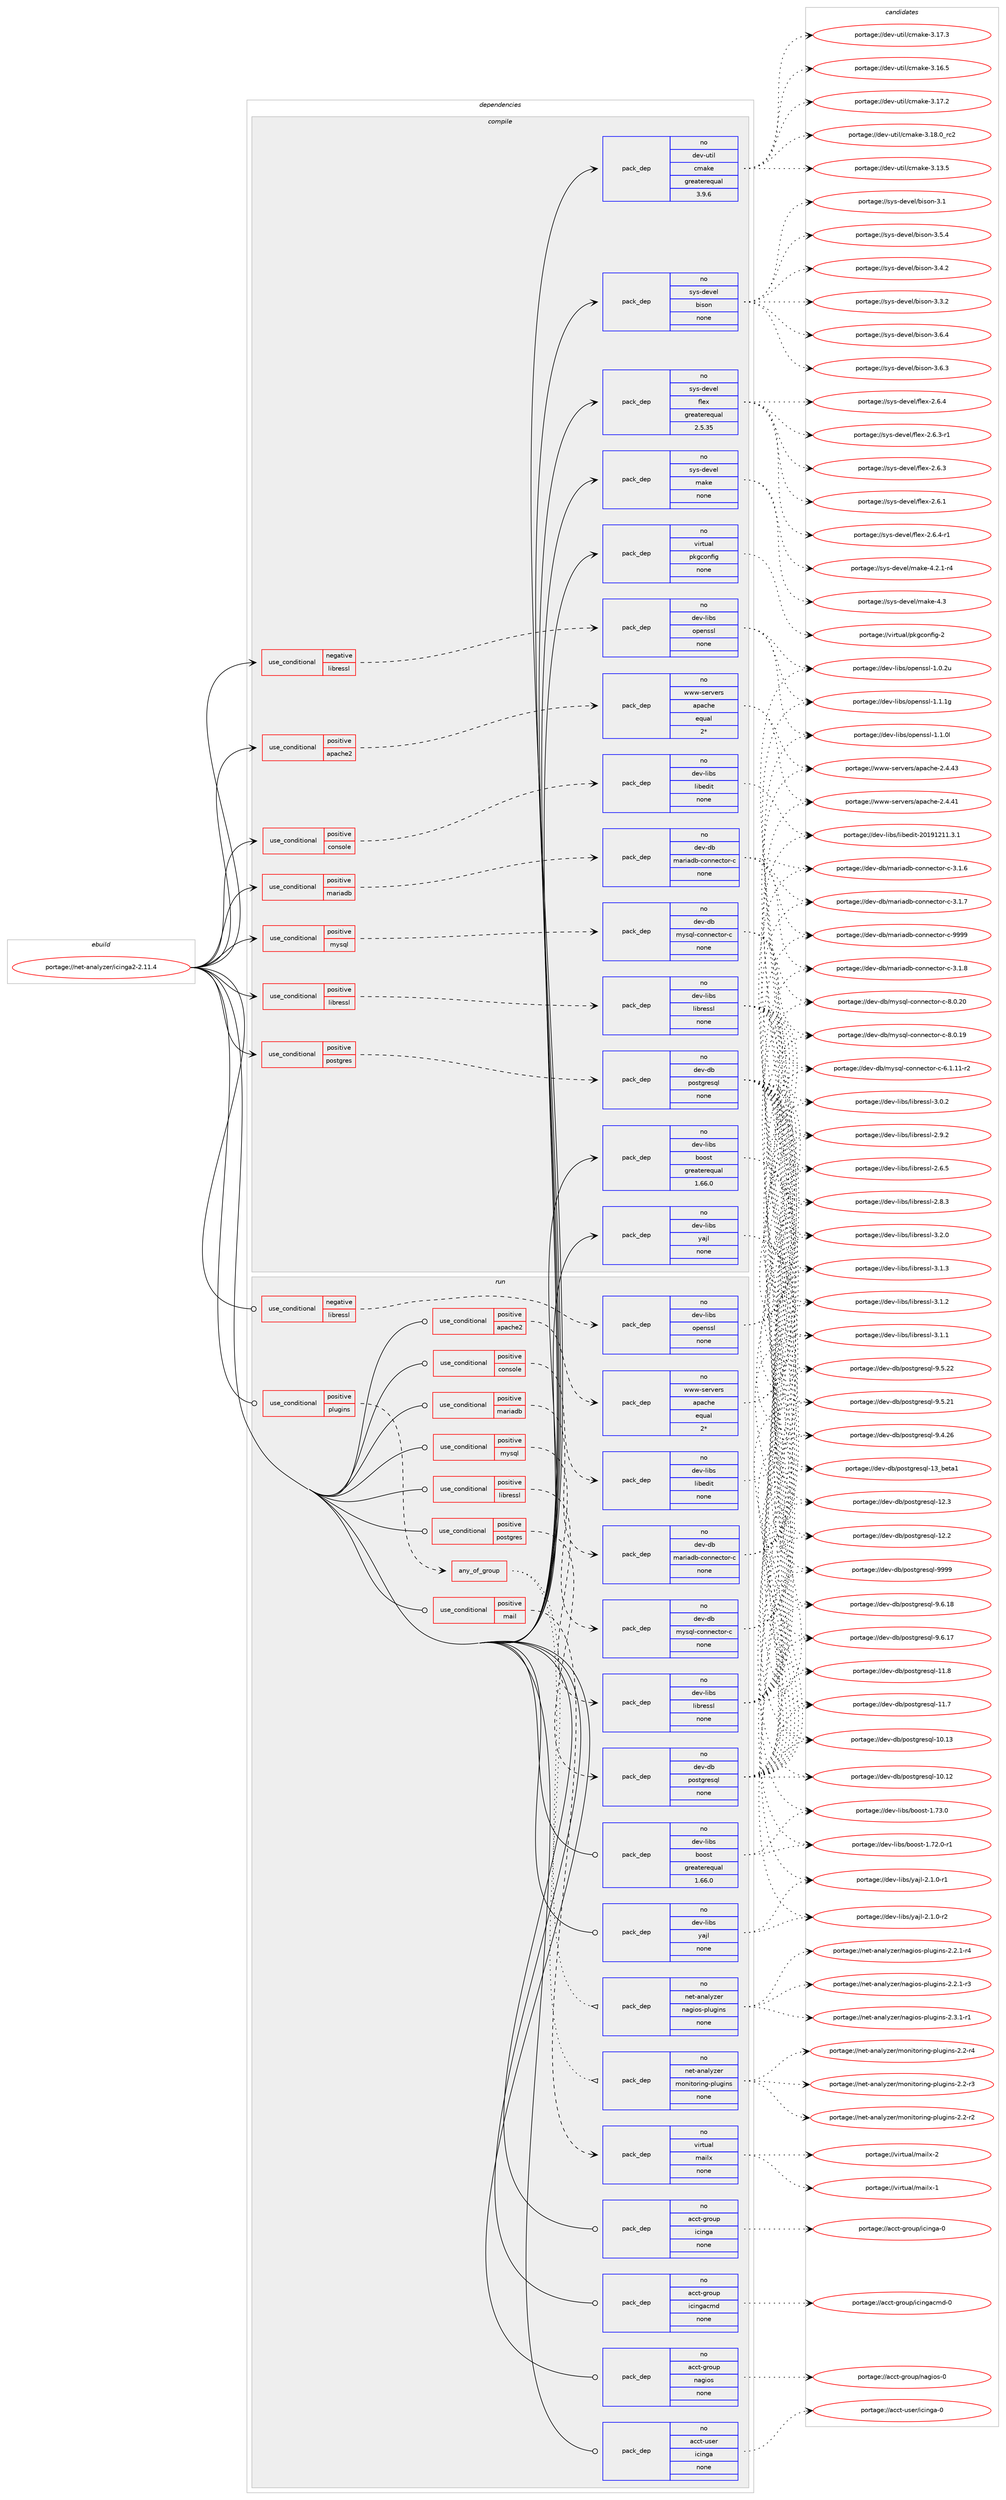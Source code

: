 digraph prolog {

# *************
# Graph options
# *************

newrank=true;
concentrate=true;
compound=true;
graph [rankdir=LR,fontname=Helvetica,fontsize=10,ranksep=1.5];#, ranksep=2.5, nodesep=0.2];
edge  [arrowhead=vee];
node  [fontname=Helvetica,fontsize=10];

# **********
# The ebuild
# **********

subgraph cluster_leftcol {
color=gray;
rank=same;
label=<<i>ebuild</i>>;
id [label="portage://net-analyzer/icinga2-2.11.4", color=red, width=4, href="../net-analyzer/icinga2-2.11.4.svg"];
}

# ****************
# The dependencies
# ****************

subgraph cluster_midcol {
color=gray;
label=<<i>dependencies</i>>;
subgraph cluster_compile {
fillcolor="#eeeeee";
style=filled;
label=<<i>compile</i>>;
subgraph cond936 {
dependency7489 [label=<<TABLE BORDER="0" CELLBORDER="1" CELLSPACING="0" CELLPADDING="4"><TR><TD ROWSPAN="3" CELLPADDING="10">use_conditional</TD></TR><TR><TD>negative</TD></TR><TR><TD>libressl</TD></TR></TABLE>>, shape=none, color=red];
subgraph pack6473 {
dependency7490 [label=<<TABLE BORDER="0" CELLBORDER="1" CELLSPACING="0" CELLPADDING="4" WIDTH="220"><TR><TD ROWSPAN="6" CELLPADDING="30">pack_dep</TD></TR><TR><TD WIDTH="110">no</TD></TR><TR><TD>dev-libs</TD></TR><TR><TD>openssl</TD></TR><TR><TD>none</TD></TR><TR><TD></TD></TR></TABLE>>, shape=none, color=blue];
}
dependency7489:e -> dependency7490:w [weight=20,style="dashed",arrowhead="vee"];
}
id:e -> dependency7489:w [weight=20,style="solid",arrowhead="vee"];
subgraph cond937 {
dependency7491 [label=<<TABLE BORDER="0" CELLBORDER="1" CELLSPACING="0" CELLPADDING="4"><TR><TD ROWSPAN="3" CELLPADDING="10">use_conditional</TD></TR><TR><TD>positive</TD></TR><TR><TD>apache2</TD></TR></TABLE>>, shape=none, color=red];
subgraph pack6474 {
dependency7492 [label=<<TABLE BORDER="0" CELLBORDER="1" CELLSPACING="0" CELLPADDING="4" WIDTH="220"><TR><TD ROWSPAN="6" CELLPADDING="30">pack_dep</TD></TR><TR><TD WIDTH="110">no</TD></TR><TR><TD>www-servers</TD></TR><TR><TD>apache</TD></TR><TR><TD>equal</TD></TR><TR><TD>2*</TD></TR></TABLE>>, shape=none, color=blue];
}
dependency7491:e -> dependency7492:w [weight=20,style="dashed",arrowhead="vee"];
}
id:e -> dependency7491:w [weight=20,style="solid",arrowhead="vee"];
subgraph cond938 {
dependency7493 [label=<<TABLE BORDER="0" CELLBORDER="1" CELLSPACING="0" CELLPADDING="4"><TR><TD ROWSPAN="3" CELLPADDING="10">use_conditional</TD></TR><TR><TD>positive</TD></TR><TR><TD>console</TD></TR></TABLE>>, shape=none, color=red];
subgraph pack6475 {
dependency7494 [label=<<TABLE BORDER="0" CELLBORDER="1" CELLSPACING="0" CELLPADDING="4" WIDTH="220"><TR><TD ROWSPAN="6" CELLPADDING="30">pack_dep</TD></TR><TR><TD WIDTH="110">no</TD></TR><TR><TD>dev-libs</TD></TR><TR><TD>libedit</TD></TR><TR><TD>none</TD></TR><TR><TD></TD></TR></TABLE>>, shape=none, color=blue];
}
dependency7493:e -> dependency7494:w [weight=20,style="dashed",arrowhead="vee"];
}
id:e -> dependency7493:w [weight=20,style="solid",arrowhead="vee"];
subgraph cond939 {
dependency7495 [label=<<TABLE BORDER="0" CELLBORDER="1" CELLSPACING="0" CELLPADDING="4"><TR><TD ROWSPAN="3" CELLPADDING="10">use_conditional</TD></TR><TR><TD>positive</TD></TR><TR><TD>libressl</TD></TR></TABLE>>, shape=none, color=red];
subgraph pack6476 {
dependency7496 [label=<<TABLE BORDER="0" CELLBORDER="1" CELLSPACING="0" CELLPADDING="4" WIDTH="220"><TR><TD ROWSPAN="6" CELLPADDING="30">pack_dep</TD></TR><TR><TD WIDTH="110">no</TD></TR><TR><TD>dev-libs</TD></TR><TR><TD>libressl</TD></TR><TR><TD>none</TD></TR><TR><TD></TD></TR></TABLE>>, shape=none, color=blue];
}
dependency7495:e -> dependency7496:w [weight=20,style="dashed",arrowhead="vee"];
}
id:e -> dependency7495:w [weight=20,style="solid",arrowhead="vee"];
subgraph cond940 {
dependency7497 [label=<<TABLE BORDER="0" CELLBORDER="1" CELLSPACING="0" CELLPADDING="4"><TR><TD ROWSPAN="3" CELLPADDING="10">use_conditional</TD></TR><TR><TD>positive</TD></TR><TR><TD>mariadb</TD></TR></TABLE>>, shape=none, color=red];
subgraph pack6477 {
dependency7498 [label=<<TABLE BORDER="0" CELLBORDER="1" CELLSPACING="0" CELLPADDING="4" WIDTH="220"><TR><TD ROWSPAN="6" CELLPADDING="30">pack_dep</TD></TR><TR><TD WIDTH="110">no</TD></TR><TR><TD>dev-db</TD></TR><TR><TD>mariadb-connector-c</TD></TR><TR><TD>none</TD></TR><TR><TD></TD></TR></TABLE>>, shape=none, color=blue];
}
dependency7497:e -> dependency7498:w [weight=20,style="dashed",arrowhead="vee"];
}
id:e -> dependency7497:w [weight=20,style="solid",arrowhead="vee"];
subgraph cond941 {
dependency7499 [label=<<TABLE BORDER="0" CELLBORDER="1" CELLSPACING="0" CELLPADDING="4"><TR><TD ROWSPAN="3" CELLPADDING="10">use_conditional</TD></TR><TR><TD>positive</TD></TR><TR><TD>mysql</TD></TR></TABLE>>, shape=none, color=red];
subgraph pack6478 {
dependency7500 [label=<<TABLE BORDER="0" CELLBORDER="1" CELLSPACING="0" CELLPADDING="4" WIDTH="220"><TR><TD ROWSPAN="6" CELLPADDING="30">pack_dep</TD></TR><TR><TD WIDTH="110">no</TD></TR><TR><TD>dev-db</TD></TR><TR><TD>mysql-connector-c</TD></TR><TR><TD>none</TD></TR><TR><TD></TD></TR></TABLE>>, shape=none, color=blue];
}
dependency7499:e -> dependency7500:w [weight=20,style="dashed",arrowhead="vee"];
}
id:e -> dependency7499:w [weight=20,style="solid",arrowhead="vee"];
subgraph cond942 {
dependency7501 [label=<<TABLE BORDER="0" CELLBORDER="1" CELLSPACING="0" CELLPADDING="4"><TR><TD ROWSPAN="3" CELLPADDING="10">use_conditional</TD></TR><TR><TD>positive</TD></TR><TR><TD>postgres</TD></TR></TABLE>>, shape=none, color=red];
subgraph pack6479 {
dependency7502 [label=<<TABLE BORDER="0" CELLBORDER="1" CELLSPACING="0" CELLPADDING="4" WIDTH="220"><TR><TD ROWSPAN="6" CELLPADDING="30">pack_dep</TD></TR><TR><TD WIDTH="110">no</TD></TR><TR><TD>dev-db</TD></TR><TR><TD>postgresql</TD></TR><TR><TD>none</TD></TR><TR><TD></TD></TR></TABLE>>, shape=none, color=blue];
}
dependency7501:e -> dependency7502:w [weight=20,style="dashed",arrowhead="vee"];
}
id:e -> dependency7501:w [weight=20,style="solid",arrowhead="vee"];
subgraph pack6480 {
dependency7503 [label=<<TABLE BORDER="0" CELLBORDER="1" CELLSPACING="0" CELLPADDING="4" WIDTH="220"><TR><TD ROWSPAN="6" CELLPADDING="30">pack_dep</TD></TR><TR><TD WIDTH="110">no</TD></TR><TR><TD>dev-libs</TD></TR><TR><TD>boost</TD></TR><TR><TD>greaterequal</TD></TR><TR><TD>1.66.0</TD></TR></TABLE>>, shape=none, color=blue];
}
id:e -> dependency7503:w [weight=20,style="solid",arrowhead="vee"];
subgraph pack6481 {
dependency7504 [label=<<TABLE BORDER="0" CELLBORDER="1" CELLSPACING="0" CELLPADDING="4" WIDTH="220"><TR><TD ROWSPAN="6" CELLPADDING="30">pack_dep</TD></TR><TR><TD WIDTH="110">no</TD></TR><TR><TD>dev-libs</TD></TR><TR><TD>yajl</TD></TR><TR><TD>none</TD></TR><TR><TD></TD></TR></TABLE>>, shape=none, color=blue];
}
id:e -> dependency7504:w [weight=20,style="solid",arrowhead="vee"];
subgraph pack6482 {
dependency7505 [label=<<TABLE BORDER="0" CELLBORDER="1" CELLSPACING="0" CELLPADDING="4" WIDTH="220"><TR><TD ROWSPAN="6" CELLPADDING="30">pack_dep</TD></TR><TR><TD WIDTH="110">no</TD></TR><TR><TD>dev-util</TD></TR><TR><TD>cmake</TD></TR><TR><TD>greaterequal</TD></TR><TR><TD>3.9.6</TD></TR></TABLE>>, shape=none, color=blue];
}
id:e -> dependency7505:w [weight=20,style="solid",arrowhead="vee"];
subgraph pack6483 {
dependency7506 [label=<<TABLE BORDER="0" CELLBORDER="1" CELLSPACING="0" CELLPADDING="4" WIDTH="220"><TR><TD ROWSPAN="6" CELLPADDING="30">pack_dep</TD></TR><TR><TD WIDTH="110">no</TD></TR><TR><TD>sys-devel</TD></TR><TR><TD>bison</TD></TR><TR><TD>none</TD></TR><TR><TD></TD></TR></TABLE>>, shape=none, color=blue];
}
id:e -> dependency7506:w [weight=20,style="solid",arrowhead="vee"];
subgraph pack6484 {
dependency7507 [label=<<TABLE BORDER="0" CELLBORDER="1" CELLSPACING="0" CELLPADDING="4" WIDTH="220"><TR><TD ROWSPAN="6" CELLPADDING="30">pack_dep</TD></TR><TR><TD WIDTH="110">no</TD></TR><TR><TD>sys-devel</TD></TR><TR><TD>flex</TD></TR><TR><TD>greaterequal</TD></TR><TR><TD>2.5.35</TD></TR></TABLE>>, shape=none, color=blue];
}
id:e -> dependency7507:w [weight=20,style="solid",arrowhead="vee"];
subgraph pack6485 {
dependency7508 [label=<<TABLE BORDER="0" CELLBORDER="1" CELLSPACING="0" CELLPADDING="4" WIDTH="220"><TR><TD ROWSPAN="6" CELLPADDING="30">pack_dep</TD></TR><TR><TD WIDTH="110">no</TD></TR><TR><TD>sys-devel</TD></TR><TR><TD>make</TD></TR><TR><TD>none</TD></TR><TR><TD></TD></TR></TABLE>>, shape=none, color=blue];
}
id:e -> dependency7508:w [weight=20,style="solid",arrowhead="vee"];
subgraph pack6486 {
dependency7509 [label=<<TABLE BORDER="0" CELLBORDER="1" CELLSPACING="0" CELLPADDING="4" WIDTH="220"><TR><TD ROWSPAN="6" CELLPADDING="30">pack_dep</TD></TR><TR><TD WIDTH="110">no</TD></TR><TR><TD>virtual</TD></TR><TR><TD>pkgconfig</TD></TR><TR><TD>none</TD></TR><TR><TD></TD></TR></TABLE>>, shape=none, color=blue];
}
id:e -> dependency7509:w [weight=20,style="solid",arrowhead="vee"];
}
subgraph cluster_compileandrun {
fillcolor="#eeeeee";
style=filled;
label=<<i>compile and run</i>>;
}
subgraph cluster_run {
fillcolor="#eeeeee";
style=filled;
label=<<i>run</i>>;
subgraph cond943 {
dependency7510 [label=<<TABLE BORDER="0" CELLBORDER="1" CELLSPACING="0" CELLPADDING="4"><TR><TD ROWSPAN="3" CELLPADDING="10">use_conditional</TD></TR><TR><TD>negative</TD></TR><TR><TD>libressl</TD></TR></TABLE>>, shape=none, color=red];
subgraph pack6487 {
dependency7511 [label=<<TABLE BORDER="0" CELLBORDER="1" CELLSPACING="0" CELLPADDING="4" WIDTH="220"><TR><TD ROWSPAN="6" CELLPADDING="30">pack_dep</TD></TR><TR><TD WIDTH="110">no</TD></TR><TR><TD>dev-libs</TD></TR><TR><TD>openssl</TD></TR><TR><TD>none</TD></TR><TR><TD></TD></TR></TABLE>>, shape=none, color=blue];
}
dependency7510:e -> dependency7511:w [weight=20,style="dashed",arrowhead="vee"];
}
id:e -> dependency7510:w [weight=20,style="solid",arrowhead="odot"];
subgraph cond944 {
dependency7512 [label=<<TABLE BORDER="0" CELLBORDER="1" CELLSPACING="0" CELLPADDING="4"><TR><TD ROWSPAN="3" CELLPADDING="10">use_conditional</TD></TR><TR><TD>positive</TD></TR><TR><TD>apache2</TD></TR></TABLE>>, shape=none, color=red];
subgraph pack6488 {
dependency7513 [label=<<TABLE BORDER="0" CELLBORDER="1" CELLSPACING="0" CELLPADDING="4" WIDTH="220"><TR><TD ROWSPAN="6" CELLPADDING="30">pack_dep</TD></TR><TR><TD WIDTH="110">no</TD></TR><TR><TD>www-servers</TD></TR><TR><TD>apache</TD></TR><TR><TD>equal</TD></TR><TR><TD>2*</TD></TR></TABLE>>, shape=none, color=blue];
}
dependency7512:e -> dependency7513:w [weight=20,style="dashed",arrowhead="vee"];
}
id:e -> dependency7512:w [weight=20,style="solid",arrowhead="odot"];
subgraph cond945 {
dependency7514 [label=<<TABLE BORDER="0" CELLBORDER="1" CELLSPACING="0" CELLPADDING="4"><TR><TD ROWSPAN="3" CELLPADDING="10">use_conditional</TD></TR><TR><TD>positive</TD></TR><TR><TD>console</TD></TR></TABLE>>, shape=none, color=red];
subgraph pack6489 {
dependency7515 [label=<<TABLE BORDER="0" CELLBORDER="1" CELLSPACING="0" CELLPADDING="4" WIDTH="220"><TR><TD ROWSPAN="6" CELLPADDING="30">pack_dep</TD></TR><TR><TD WIDTH="110">no</TD></TR><TR><TD>dev-libs</TD></TR><TR><TD>libedit</TD></TR><TR><TD>none</TD></TR><TR><TD></TD></TR></TABLE>>, shape=none, color=blue];
}
dependency7514:e -> dependency7515:w [weight=20,style="dashed",arrowhead="vee"];
}
id:e -> dependency7514:w [weight=20,style="solid",arrowhead="odot"];
subgraph cond946 {
dependency7516 [label=<<TABLE BORDER="0" CELLBORDER="1" CELLSPACING="0" CELLPADDING="4"><TR><TD ROWSPAN="3" CELLPADDING="10">use_conditional</TD></TR><TR><TD>positive</TD></TR><TR><TD>libressl</TD></TR></TABLE>>, shape=none, color=red];
subgraph pack6490 {
dependency7517 [label=<<TABLE BORDER="0" CELLBORDER="1" CELLSPACING="0" CELLPADDING="4" WIDTH="220"><TR><TD ROWSPAN="6" CELLPADDING="30">pack_dep</TD></TR><TR><TD WIDTH="110">no</TD></TR><TR><TD>dev-libs</TD></TR><TR><TD>libressl</TD></TR><TR><TD>none</TD></TR><TR><TD></TD></TR></TABLE>>, shape=none, color=blue];
}
dependency7516:e -> dependency7517:w [weight=20,style="dashed",arrowhead="vee"];
}
id:e -> dependency7516:w [weight=20,style="solid",arrowhead="odot"];
subgraph cond947 {
dependency7518 [label=<<TABLE BORDER="0" CELLBORDER="1" CELLSPACING="0" CELLPADDING="4"><TR><TD ROWSPAN="3" CELLPADDING="10">use_conditional</TD></TR><TR><TD>positive</TD></TR><TR><TD>mail</TD></TR></TABLE>>, shape=none, color=red];
subgraph pack6491 {
dependency7519 [label=<<TABLE BORDER="0" CELLBORDER="1" CELLSPACING="0" CELLPADDING="4" WIDTH="220"><TR><TD ROWSPAN="6" CELLPADDING="30">pack_dep</TD></TR><TR><TD WIDTH="110">no</TD></TR><TR><TD>virtual</TD></TR><TR><TD>mailx</TD></TR><TR><TD>none</TD></TR><TR><TD></TD></TR></TABLE>>, shape=none, color=blue];
}
dependency7518:e -> dependency7519:w [weight=20,style="dashed",arrowhead="vee"];
}
id:e -> dependency7518:w [weight=20,style="solid",arrowhead="odot"];
subgraph cond948 {
dependency7520 [label=<<TABLE BORDER="0" CELLBORDER="1" CELLSPACING="0" CELLPADDING="4"><TR><TD ROWSPAN="3" CELLPADDING="10">use_conditional</TD></TR><TR><TD>positive</TD></TR><TR><TD>mariadb</TD></TR></TABLE>>, shape=none, color=red];
subgraph pack6492 {
dependency7521 [label=<<TABLE BORDER="0" CELLBORDER="1" CELLSPACING="0" CELLPADDING="4" WIDTH="220"><TR><TD ROWSPAN="6" CELLPADDING="30">pack_dep</TD></TR><TR><TD WIDTH="110">no</TD></TR><TR><TD>dev-db</TD></TR><TR><TD>mariadb-connector-c</TD></TR><TR><TD>none</TD></TR><TR><TD></TD></TR></TABLE>>, shape=none, color=blue];
}
dependency7520:e -> dependency7521:w [weight=20,style="dashed",arrowhead="vee"];
}
id:e -> dependency7520:w [weight=20,style="solid",arrowhead="odot"];
subgraph cond949 {
dependency7522 [label=<<TABLE BORDER="0" CELLBORDER="1" CELLSPACING="0" CELLPADDING="4"><TR><TD ROWSPAN="3" CELLPADDING="10">use_conditional</TD></TR><TR><TD>positive</TD></TR><TR><TD>mysql</TD></TR></TABLE>>, shape=none, color=red];
subgraph pack6493 {
dependency7523 [label=<<TABLE BORDER="0" CELLBORDER="1" CELLSPACING="0" CELLPADDING="4" WIDTH="220"><TR><TD ROWSPAN="6" CELLPADDING="30">pack_dep</TD></TR><TR><TD WIDTH="110">no</TD></TR><TR><TD>dev-db</TD></TR><TR><TD>mysql-connector-c</TD></TR><TR><TD>none</TD></TR><TR><TD></TD></TR></TABLE>>, shape=none, color=blue];
}
dependency7522:e -> dependency7523:w [weight=20,style="dashed",arrowhead="vee"];
}
id:e -> dependency7522:w [weight=20,style="solid",arrowhead="odot"];
subgraph cond950 {
dependency7524 [label=<<TABLE BORDER="0" CELLBORDER="1" CELLSPACING="0" CELLPADDING="4"><TR><TD ROWSPAN="3" CELLPADDING="10">use_conditional</TD></TR><TR><TD>positive</TD></TR><TR><TD>plugins</TD></TR></TABLE>>, shape=none, color=red];
subgraph any78 {
dependency7525 [label=<<TABLE BORDER="0" CELLBORDER="1" CELLSPACING="0" CELLPADDING="4"><TR><TD CELLPADDING="10">any_of_group</TD></TR></TABLE>>, shape=none, color=red];subgraph pack6494 {
dependency7526 [label=<<TABLE BORDER="0" CELLBORDER="1" CELLSPACING="0" CELLPADDING="4" WIDTH="220"><TR><TD ROWSPAN="6" CELLPADDING="30">pack_dep</TD></TR><TR><TD WIDTH="110">no</TD></TR><TR><TD>net-analyzer</TD></TR><TR><TD>monitoring-plugins</TD></TR><TR><TD>none</TD></TR><TR><TD></TD></TR></TABLE>>, shape=none, color=blue];
}
dependency7525:e -> dependency7526:w [weight=20,style="dotted",arrowhead="oinv"];
subgraph pack6495 {
dependency7527 [label=<<TABLE BORDER="0" CELLBORDER="1" CELLSPACING="0" CELLPADDING="4" WIDTH="220"><TR><TD ROWSPAN="6" CELLPADDING="30">pack_dep</TD></TR><TR><TD WIDTH="110">no</TD></TR><TR><TD>net-analyzer</TD></TR><TR><TD>nagios-plugins</TD></TR><TR><TD>none</TD></TR><TR><TD></TD></TR></TABLE>>, shape=none, color=blue];
}
dependency7525:e -> dependency7527:w [weight=20,style="dotted",arrowhead="oinv"];
}
dependency7524:e -> dependency7525:w [weight=20,style="dashed",arrowhead="vee"];
}
id:e -> dependency7524:w [weight=20,style="solid",arrowhead="odot"];
subgraph cond951 {
dependency7528 [label=<<TABLE BORDER="0" CELLBORDER="1" CELLSPACING="0" CELLPADDING="4"><TR><TD ROWSPAN="3" CELLPADDING="10">use_conditional</TD></TR><TR><TD>positive</TD></TR><TR><TD>postgres</TD></TR></TABLE>>, shape=none, color=red];
subgraph pack6496 {
dependency7529 [label=<<TABLE BORDER="0" CELLBORDER="1" CELLSPACING="0" CELLPADDING="4" WIDTH="220"><TR><TD ROWSPAN="6" CELLPADDING="30">pack_dep</TD></TR><TR><TD WIDTH="110">no</TD></TR><TR><TD>dev-db</TD></TR><TR><TD>postgresql</TD></TR><TR><TD>none</TD></TR><TR><TD></TD></TR></TABLE>>, shape=none, color=blue];
}
dependency7528:e -> dependency7529:w [weight=20,style="dashed",arrowhead="vee"];
}
id:e -> dependency7528:w [weight=20,style="solid",arrowhead="odot"];
subgraph pack6497 {
dependency7530 [label=<<TABLE BORDER="0" CELLBORDER="1" CELLSPACING="0" CELLPADDING="4" WIDTH="220"><TR><TD ROWSPAN="6" CELLPADDING="30">pack_dep</TD></TR><TR><TD WIDTH="110">no</TD></TR><TR><TD>acct-group</TD></TR><TR><TD>icinga</TD></TR><TR><TD>none</TD></TR><TR><TD></TD></TR></TABLE>>, shape=none, color=blue];
}
id:e -> dependency7530:w [weight=20,style="solid",arrowhead="odot"];
subgraph pack6498 {
dependency7531 [label=<<TABLE BORDER="0" CELLBORDER="1" CELLSPACING="0" CELLPADDING="4" WIDTH="220"><TR><TD ROWSPAN="6" CELLPADDING="30">pack_dep</TD></TR><TR><TD WIDTH="110">no</TD></TR><TR><TD>acct-group</TD></TR><TR><TD>icingacmd</TD></TR><TR><TD>none</TD></TR><TR><TD></TD></TR></TABLE>>, shape=none, color=blue];
}
id:e -> dependency7531:w [weight=20,style="solid",arrowhead="odot"];
subgraph pack6499 {
dependency7532 [label=<<TABLE BORDER="0" CELLBORDER="1" CELLSPACING="0" CELLPADDING="4" WIDTH="220"><TR><TD ROWSPAN="6" CELLPADDING="30">pack_dep</TD></TR><TR><TD WIDTH="110">no</TD></TR><TR><TD>acct-group</TD></TR><TR><TD>nagios</TD></TR><TR><TD>none</TD></TR><TR><TD></TD></TR></TABLE>>, shape=none, color=blue];
}
id:e -> dependency7532:w [weight=20,style="solid",arrowhead="odot"];
subgraph pack6500 {
dependency7533 [label=<<TABLE BORDER="0" CELLBORDER="1" CELLSPACING="0" CELLPADDING="4" WIDTH="220"><TR><TD ROWSPAN="6" CELLPADDING="30">pack_dep</TD></TR><TR><TD WIDTH="110">no</TD></TR><TR><TD>acct-user</TD></TR><TR><TD>icinga</TD></TR><TR><TD>none</TD></TR><TR><TD></TD></TR></TABLE>>, shape=none, color=blue];
}
id:e -> dependency7533:w [weight=20,style="solid",arrowhead="odot"];
subgraph pack6501 {
dependency7534 [label=<<TABLE BORDER="0" CELLBORDER="1" CELLSPACING="0" CELLPADDING="4" WIDTH="220"><TR><TD ROWSPAN="6" CELLPADDING="30">pack_dep</TD></TR><TR><TD WIDTH="110">no</TD></TR><TR><TD>dev-libs</TD></TR><TR><TD>boost</TD></TR><TR><TD>greaterequal</TD></TR><TR><TD>1.66.0</TD></TR></TABLE>>, shape=none, color=blue];
}
id:e -> dependency7534:w [weight=20,style="solid",arrowhead="odot"];
subgraph pack6502 {
dependency7535 [label=<<TABLE BORDER="0" CELLBORDER="1" CELLSPACING="0" CELLPADDING="4" WIDTH="220"><TR><TD ROWSPAN="6" CELLPADDING="30">pack_dep</TD></TR><TR><TD WIDTH="110">no</TD></TR><TR><TD>dev-libs</TD></TR><TR><TD>yajl</TD></TR><TR><TD>none</TD></TR><TR><TD></TD></TR></TABLE>>, shape=none, color=blue];
}
id:e -> dependency7535:w [weight=20,style="solid",arrowhead="odot"];
}
}

# **************
# The candidates
# **************

subgraph cluster_choices {
rank=same;
color=gray;
label=<<i>candidates</i>>;

subgraph choice6473 {
color=black;
nodesep=1;
choice100101118451081059811547111112101110115115108454946494649103 [label="portage://dev-libs/openssl-1.1.1g", color=red, width=4,href="../dev-libs/openssl-1.1.1g.svg"];
choice100101118451081059811547111112101110115115108454946494648108 [label="portage://dev-libs/openssl-1.1.0l", color=red, width=4,href="../dev-libs/openssl-1.1.0l.svg"];
choice100101118451081059811547111112101110115115108454946484650117 [label="portage://dev-libs/openssl-1.0.2u", color=red, width=4,href="../dev-libs/openssl-1.0.2u.svg"];
dependency7490:e -> choice100101118451081059811547111112101110115115108454946494649103:w [style=dotted,weight="100"];
dependency7490:e -> choice100101118451081059811547111112101110115115108454946494648108:w [style=dotted,weight="100"];
dependency7490:e -> choice100101118451081059811547111112101110115115108454946484650117:w [style=dotted,weight="100"];
}
subgraph choice6474 {
color=black;
nodesep=1;
choice119119119451151011141181011141154797112979910410145504652465251 [label="portage://www-servers/apache-2.4.43", color=red, width=4,href="../www-servers/apache-2.4.43.svg"];
choice119119119451151011141181011141154797112979910410145504652465249 [label="portage://www-servers/apache-2.4.41", color=red, width=4,href="../www-servers/apache-2.4.41.svg"];
dependency7492:e -> choice119119119451151011141181011141154797112979910410145504652465251:w [style=dotted,weight="100"];
dependency7492:e -> choice119119119451151011141181011141154797112979910410145504652465249:w [style=dotted,weight="100"];
}
subgraph choice6475 {
color=black;
nodesep=1;
choice1001011184510810598115471081059810110010511645504849574950494946514649 [label="portage://dev-libs/libedit-20191211.3.1", color=red, width=4,href="../dev-libs/libedit-20191211.3.1.svg"];
dependency7494:e -> choice1001011184510810598115471081059810110010511645504849574950494946514649:w [style=dotted,weight="100"];
}
subgraph choice6476 {
color=black;
nodesep=1;
choice10010111845108105981154710810598114101115115108455146504648 [label="portage://dev-libs/libressl-3.2.0", color=red, width=4,href="../dev-libs/libressl-3.2.0.svg"];
choice10010111845108105981154710810598114101115115108455146494651 [label="portage://dev-libs/libressl-3.1.3", color=red, width=4,href="../dev-libs/libressl-3.1.3.svg"];
choice10010111845108105981154710810598114101115115108455146494650 [label="portage://dev-libs/libressl-3.1.2", color=red, width=4,href="../dev-libs/libressl-3.1.2.svg"];
choice10010111845108105981154710810598114101115115108455146494649 [label="portage://dev-libs/libressl-3.1.1", color=red, width=4,href="../dev-libs/libressl-3.1.1.svg"];
choice10010111845108105981154710810598114101115115108455146484650 [label="portage://dev-libs/libressl-3.0.2", color=red, width=4,href="../dev-libs/libressl-3.0.2.svg"];
choice10010111845108105981154710810598114101115115108455046574650 [label="portage://dev-libs/libressl-2.9.2", color=red, width=4,href="../dev-libs/libressl-2.9.2.svg"];
choice10010111845108105981154710810598114101115115108455046564651 [label="portage://dev-libs/libressl-2.8.3", color=red, width=4,href="../dev-libs/libressl-2.8.3.svg"];
choice10010111845108105981154710810598114101115115108455046544653 [label="portage://dev-libs/libressl-2.6.5", color=red, width=4,href="../dev-libs/libressl-2.6.5.svg"];
dependency7496:e -> choice10010111845108105981154710810598114101115115108455146504648:w [style=dotted,weight="100"];
dependency7496:e -> choice10010111845108105981154710810598114101115115108455146494651:w [style=dotted,weight="100"];
dependency7496:e -> choice10010111845108105981154710810598114101115115108455146494650:w [style=dotted,weight="100"];
dependency7496:e -> choice10010111845108105981154710810598114101115115108455146494649:w [style=dotted,weight="100"];
dependency7496:e -> choice10010111845108105981154710810598114101115115108455146484650:w [style=dotted,weight="100"];
dependency7496:e -> choice10010111845108105981154710810598114101115115108455046574650:w [style=dotted,weight="100"];
dependency7496:e -> choice10010111845108105981154710810598114101115115108455046564651:w [style=dotted,weight="100"];
dependency7496:e -> choice10010111845108105981154710810598114101115115108455046544653:w [style=dotted,weight="100"];
}
subgraph choice6477 {
color=black;
nodesep=1;
choice10010111845100984710997114105971009845991111101101019911611111445994557575757 [label="portage://dev-db/mariadb-connector-c-9999", color=red, width=4,href="../dev-db/mariadb-connector-c-9999.svg"];
choice1001011184510098471099711410597100984599111110110101991161111144599455146494656 [label="portage://dev-db/mariadb-connector-c-3.1.8", color=red, width=4,href="../dev-db/mariadb-connector-c-3.1.8.svg"];
choice1001011184510098471099711410597100984599111110110101991161111144599455146494655 [label="portage://dev-db/mariadb-connector-c-3.1.7", color=red, width=4,href="../dev-db/mariadb-connector-c-3.1.7.svg"];
choice1001011184510098471099711410597100984599111110110101991161111144599455146494654 [label="portage://dev-db/mariadb-connector-c-3.1.6", color=red, width=4,href="../dev-db/mariadb-connector-c-3.1.6.svg"];
dependency7498:e -> choice10010111845100984710997114105971009845991111101101019911611111445994557575757:w [style=dotted,weight="100"];
dependency7498:e -> choice1001011184510098471099711410597100984599111110110101991161111144599455146494656:w [style=dotted,weight="100"];
dependency7498:e -> choice1001011184510098471099711410597100984599111110110101991161111144599455146494655:w [style=dotted,weight="100"];
dependency7498:e -> choice1001011184510098471099711410597100984599111110110101991161111144599455146494654:w [style=dotted,weight="100"];
}
subgraph choice6478 {
color=black;
nodesep=1;
choice100101118451009847109121115113108459911111011010199116111114459945564648465048 [label="portage://dev-db/mysql-connector-c-8.0.20", color=red, width=4,href="../dev-db/mysql-connector-c-8.0.20.svg"];
choice100101118451009847109121115113108459911111011010199116111114459945564648464957 [label="portage://dev-db/mysql-connector-c-8.0.19", color=red, width=4,href="../dev-db/mysql-connector-c-8.0.19.svg"];
choice1001011184510098471091211151131084599111110110101991161111144599455446494649494511450 [label="portage://dev-db/mysql-connector-c-6.1.11-r2", color=red, width=4,href="../dev-db/mysql-connector-c-6.1.11-r2.svg"];
dependency7500:e -> choice100101118451009847109121115113108459911111011010199116111114459945564648465048:w [style=dotted,weight="100"];
dependency7500:e -> choice100101118451009847109121115113108459911111011010199116111114459945564648464957:w [style=dotted,weight="100"];
dependency7500:e -> choice1001011184510098471091211151131084599111110110101991161111144599455446494649494511450:w [style=dotted,weight="100"];
}
subgraph choice6479 {
color=black;
nodesep=1;
choice1001011184510098471121111151161031141011151131084557575757 [label="portage://dev-db/postgresql-9999", color=red, width=4,href="../dev-db/postgresql-9999.svg"];
choice10010111845100984711211111511610311410111511310845574654464956 [label="portage://dev-db/postgresql-9.6.18", color=red, width=4,href="../dev-db/postgresql-9.6.18.svg"];
choice10010111845100984711211111511610311410111511310845574654464955 [label="portage://dev-db/postgresql-9.6.17", color=red, width=4,href="../dev-db/postgresql-9.6.17.svg"];
choice10010111845100984711211111511610311410111511310845574653465050 [label="portage://dev-db/postgresql-9.5.22", color=red, width=4,href="../dev-db/postgresql-9.5.22.svg"];
choice10010111845100984711211111511610311410111511310845574653465049 [label="portage://dev-db/postgresql-9.5.21", color=red, width=4,href="../dev-db/postgresql-9.5.21.svg"];
choice10010111845100984711211111511610311410111511310845574652465054 [label="portage://dev-db/postgresql-9.4.26", color=red, width=4,href="../dev-db/postgresql-9.4.26.svg"];
choice10010111845100984711211111511610311410111511310845495195981011169749 [label="portage://dev-db/postgresql-13_beta1", color=red, width=4,href="../dev-db/postgresql-13_beta1.svg"];
choice1001011184510098471121111151161031141011151131084549504651 [label="portage://dev-db/postgresql-12.3", color=red, width=4,href="../dev-db/postgresql-12.3.svg"];
choice1001011184510098471121111151161031141011151131084549504650 [label="portage://dev-db/postgresql-12.2", color=red, width=4,href="../dev-db/postgresql-12.2.svg"];
choice1001011184510098471121111151161031141011151131084549494656 [label="portage://dev-db/postgresql-11.8", color=red, width=4,href="../dev-db/postgresql-11.8.svg"];
choice1001011184510098471121111151161031141011151131084549494655 [label="portage://dev-db/postgresql-11.7", color=red, width=4,href="../dev-db/postgresql-11.7.svg"];
choice100101118451009847112111115116103114101115113108454948464951 [label="portage://dev-db/postgresql-10.13", color=red, width=4,href="../dev-db/postgresql-10.13.svg"];
choice100101118451009847112111115116103114101115113108454948464950 [label="portage://dev-db/postgresql-10.12", color=red, width=4,href="../dev-db/postgresql-10.12.svg"];
dependency7502:e -> choice1001011184510098471121111151161031141011151131084557575757:w [style=dotted,weight="100"];
dependency7502:e -> choice10010111845100984711211111511610311410111511310845574654464956:w [style=dotted,weight="100"];
dependency7502:e -> choice10010111845100984711211111511610311410111511310845574654464955:w [style=dotted,weight="100"];
dependency7502:e -> choice10010111845100984711211111511610311410111511310845574653465050:w [style=dotted,weight="100"];
dependency7502:e -> choice10010111845100984711211111511610311410111511310845574653465049:w [style=dotted,weight="100"];
dependency7502:e -> choice10010111845100984711211111511610311410111511310845574652465054:w [style=dotted,weight="100"];
dependency7502:e -> choice10010111845100984711211111511610311410111511310845495195981011169749:w [style=dotted,weight="100"];
dependency7502:e -> choice1001011184510098471121111151161031141011151131084549504651:w [style=dotted,weight="100"];
dependency7502:e -> choice1001011184510098471121111151161031141011151131084549504650:w [style=dotted,weight="100"];
dependency7502:e -> choice1001011184510098471121111151161031141011151131084549494656:w [style=dotted,weight="100"];
dependency7502:e -> choice1001011184510098471121111151161031141011151131084549494655:w [style=dotted,weight="100"];
dependency7502:e -> choice100101118451009847112111115116103114101115113108454948464951:w [style=dotted,weight="100"];
dependency7502:e -> choice100101118451009847112111115116103114101115113108454948464950:w [style=dotted,weight="100"];
}
subgraph choice6480 {
color=black;
nodesep=1;
choice1001011184510810598115479811111111511645494655514648 [label="portage://dev-libs/boost-1.73.0", color=red, width=4,href="../dev-libs/boost-1.73.0.svg"];
choice10010111845108105981154798111111115116454946555046484511449 [label="portage://dev-libs/boost-1.72.0-r1", color=red, width=4,href="../dev-libs/boost-1.72.0-r1.svg"];
dependency7503:e -> choice1001011184510810598115479811111111511645494655514648:w [style=dotted,weight="100"];
dependency7503:e -> choice10010111845108105981154798111111115116454946555046484511449:w [style=dotted,weight="100"];
}
subgraph choice6481 {
color=black;
nodesep=1;
choice100101118451081059811547121971061084550464946484511450 [label="portage://dev-libs/yajl-2.1.0-r2", color=red, width=4,href="../dev-libs/yajl-2.1.0-r2.svg"];
choice100101118451081059811547121971061084550464946484511449 [label="portage://dev-libs/yajl-2.1.0-r1", color=red, width=4,href="../dev-libs/yajl-2.1.0-r1.svg"];
dependency7504:e -> choice100101118451081059811547121971061084550464946484511450:w [style=dotted,weight="100"];
dependency7504:e -> choice100101118451081059811547121971061084550464946484511449:w [style=dotted,weight="100"];
}
subgraph choice6482 {
color=black;
nodesep=1;
choice1001011184511711610510847991099710710145514649564648951149950 [label="portage://dev-util/cmake-3.18.0_rc2", color=red, width=4,href="../dev-util/cmake-3.18.0_rc2.svg"];
choice1001011184511711610510847991099710710145514649554651 [label="portage://dev-util/cmake-3.17.3", color=red, width=4,href="../dev-util/cmake-3.17.3.svg"];
choice1001011184511711610510847991099710710145514649554650 [label="portage://dev-util/cmake-3.17.2", color=red, width=4,href="../dev-util/cmake-3.17.2.svg"];
choice1001011184511711610510847991099710710145514649544653 [label="portage://dev-util/cmake-3.16.5", color=red, width=4,href="../dev-util/cmake-3.16.5.svg"];
choice1001011184511711610510847991099710710145514649514653 [label="portage://dev-util/cmake-3.13.5", color=red, width=4,href="../dev-util/cmake-3.13.5.svg"];
dependency7505:e -> choice1001011184511711610510847991099710710145514649564648951149950:w [style=dotted,weight="100"];
dependency7505:e -> choice1001011184511711610510847991099710710145514649554651:w [style=dotted,weight="100"];
dependency7505:e -> choice1001011184511711610510847991099710710145514649554650:w [style=dotted,weight="100"];
dependency7505:e -> choice1001011184511711610510847991099710710145514649544653:w [style=dotted,weight="100"];
dependency7505:e -> choice1001011184511711610510847991099710710145514649514653:w [style=dotted,weight="100"];
}
subgraph choice6483 {
color=black;
nodesep=1;
choice115121115451001011181011084798105115111110455146544652 [label="portage://sys-devel/bison-3.6.4", color=red, width=4,href="../sys-devel/bison-3.6.4.svg"];
choice115121115451001011181011084798105115111110455146544651 [label="portage://sys-devel/bison-3.6.3", color=red, width=4,href="../sys-devel/bison-3.6.3.svg"];
choice115121115451001011181011084798105115111110455146534652 [label="portage://sys-devel/bison-3.5.4", color=red, width=4,href="../sys-devel/bison-3.5.4.svg"];
choice115121115451001011181011084798105115111110455146524650 [label="portage://sys-devel/bison-3.4.2", color=red, width=4,href="../sys-devel/bison-3.4.2.svg"];
choice115121115451001011181011084798105115111110455146514650 [label="portage://sys-devel/bison-3.3.2", color=red, width=4,href="../sys-devel/bison-3.3.2.svg"];
choice11512111545100101118101108479810511511111045514649 [label="portage://sys-devel/bison-3.1", color=red, width=4,href="../sys-devel/bison-3.1.svg"];
dependency7506:e -> choice115121115451001011181011084798105115111110455146544652:w [style=dotted,weight="100"];
dependency7506:e -> choice115121115451001011181011084798105115111110455146544651:w [style=dotted,weight="100"];
dependency7506:e -> choice115121115451001011181011084798105115111110455146534652:w [style=dotted,weight="100"];
dependency7506:e -> choice115121115451001011181011084798105115111110455146524650:w [style=dotted,weight="100"];
dependency7506:e -> choice115121115451001011181011084798105115111110455146514650:w [style=dotted,weight="100"];
dependency7506:e -> choice11512111545100101118101108479810511511111045514649:w [style=dotted,weight="100"];
}
subgraph choice6484 {
color=black;
nodesep=1;
choice11512111545100101118101108471021081011204550465446524511449 [label="portage://sys-devel/flex-2.6.4-r1", color=red, width=4,href="../sys-devel/flex-2.6.4-r1.svg"];
choice1151211154510010111810110847102108101120455046544652 [label="portage://sys-devel/flex-2.6.4", color=red, width=4,href="../sys-devel/flex-2.6.4.svg"];
choice11512111545100101118101108471021081011204550465446514511449 [label="portage://sys-devel/flex-2.6.3-r1", color=red, width=4,href="../sys-devel/flex-2.6.3-r1.svg"];
choice1151211154510010111810110847102108101120455046544651 [label="portage://sys-devel/flex-2.6.3", color=red, width=4,href="../sys-devel/flex-2.6.3.svg"];
choice1151211154510010111810110847102108101120455046544649 [label="portage://sys-devel/flex-2.6.1", color=red, width=4,href="../sys-devel/flex-2.6.1.svg"];
dependency7507:e -> choice11512111545100101118101108471021081011204550465446524511449:w [style=dotted,weight="100"];
dependency7507:e -> choice1151211154510010111810110847102108101120455046544652:w [style=dotted,weight="100"];
dependency7507:e -> choice11512111545100101118101108471021081011204550465446514511449:w [style=dotted,weight="100"];
dependency7507:e -> choice1151211154510010111810110847102108101120455046544651:w [style=dotted,weight="100"];
dependency7507:e -> choice1151211154510010111810110847102108101120455046544649:w [style=dotted,weight="100"];
}
subgraph choice6485 {
color=black;
nodesep=1;
choice11512111545100101118101108471099710710145524651 [label="portage://sys-devel/make-4.3", color=red, width=4,href="../sys-devel/make-4.3.svg"];
choice1151211154510010111810110847109971071014552465046494511452 [label="portage://sys-devel/make-4.2.1-r4", color=red, width=4,href="../sys-devel/make-4.2.1-r4.svg"];
dependency7508:e -> choice11512111545100101118101108471099710710145524651:w [style=dotted,weight="100"];
dependency7508:e -> choice1151211154510010111810110847109971071014552465046494511452:w [style=dotted,weight="100"];
}
subgraph choice6486 {
color=black;
nodesep=1;
choice1181051141161179710847112107103991111101021051034550 [label="portage://virtual/pkgconfig-2", color=red, width=4,href="../virtual/pkgconfig-2.svg"];
dependency7509:e -> choice1181051141161179710847112107103991111101021051034550:w [style=dotted,weight="100"];
}
subgraph choice6487 {
color=black;
nodesep=1;
choice100101118451081059811547111112101110115115108454946494649103 [label="portage://dev-libs/openssl-1.1.1g", color=red, width=4,href="../dev-libs/openssl-1.1.1g.svg"];
choice100101118451081059811547111112101110115115108454946494648108 [label="portage://dev-libs/openssl-1.1.0l", color=red, width=4,href="../dev-libs/openssl-1.1.0l.svg"];
choice100101118451081059811547111112101110115115108454946484650117 [label="portage://dev-libs/openssl-1.0.2u", color=red, width=4,href="../dev-libs/openssl-1.0.2u.svg"];
dependency7511:e -> choice100101118451081059811547111112101110115115108454946494649103:w [style=dotted,weight="100"];
dependency7511:e -> choice100101118451081059811547111112101110115115108454946494648108:w [style=dotted,weight="100"];
dependency7511:e -> choice100101118451081059811547111112101110115115108454946484650117:w [style=dotted,weight="100"];
}
subgraph choice6488 {
color=black;
nodesep=1;
choice119119119451151011141181011141154797112979910410145504652465251 [label="portage://www-servers/apache-2.4.43", color=red, width=4,href="../www-servers/apache-2.4.43.svg"];
choice119119119451151011141181011141154797112979910410145504652465249 [label="portage://www-servers/apache-2.4.41", color=red, width=4,href="../www-servers/apache-2.4.41.svg"];
dependency7513:e -> choice119119119451151011141181011141154797112979910410145504652465251:w [style=dotted,weight="100"];
dependency7513:e -> choice119119119451151011141181011141154797112979910410145504652465249:w [style=dotted,weight="100"];
}
subgraph choice6489 {
color=black;
nodesep=1;
choice1001011184510810598115471081059810110010511645504849574950494946514649 [label="portage://dev-libs/libedit-20191211.3.1", color=red, width=4,href="../dev-libs/libedit-20191211.3.1.svg"];
dependency7515:e -> choice1001011184510810598115471081059810110010511645504849574950494946514649:w [style=dotted,weight="100"];
}
subgraph choice6490 {
color=black;
nodesep=1;
choice10010111845108105981154710810598114101115115108455146504648 [label="portage://dev-libs/libressl-3.2.0", color=red, width=4,href="../dev-libs/libressl-3.2.0.svg"];
choice10010111845108105981154710810598114101115115108455146494651 [label="portage://dev-libs/libressl-3.1.3", color=red, width=4,href="../dev-libs/libressl-3.1.3.svg"];
choice10010111845108105981154710810598114101115115108455146494650 [label="portage://dev-libs/libressl-3.1.2", color=red, width=4,href="../dev-libs/libressl-3.1.2.svg"];
choice10010111845108105981154710810598114101115115108455146494649 [label="portage://dev-libs/libressl-3.1.1", color=red, width=4,href="../dev-libs/libressl-3.1.1.svg"];
choice10010111845108105981154710810598114101115115108455146484650 [label="portage://dev-libs/libressl-3.0.2", color=red, width=4,href="../dev-libs/libressl-3.0.2.svg"];
choice10010111845108105981154710810598114101115115108455046574650 [label="portage://dev-libs/libressl-2.9.2", color=red, width=4,href="../dev-libs/libressl-2.9.2.svg"];
choice10010111845108105981154710810598114101115115108455046564651 [label="portage://dev-libs/libressl-2.8.3", color=red, width=4,href="../dev-libs/libressl-2.8.3.svg"];
choice10010111845108105981154710810598114101115115108455046544653 [label="portage://dev-libs/libressl-2.6.5", color=red, width=4,href="../dev-libs/libressl-2.6.5.svg"];
dependency7517:e -> choice10010111845108105981154710810598114101115115108455146504648:w [style=dotted,weight="100"];
dependency7517:e -> choice10010111845108105981154710810598114101115115108455146494651:w [style=dotted,weight="100"];
dependency7517:e -> choice10010111845108105981154710810598114101115115108455146494650:w [style=dotted,weight="100"];
dependency7517:e -> choice10010111845108105981154710810598114101115115108455146494649:w [style=dotted,weight="100"];
dependency7517:e -> choice10010111845108105981154710810598114101115115108455146484650:w [style=dotted,weight="100"];
dependency7517:e -> choice10010111845108105981154710810598114101115115108455046574650:w [style=dotted,weight="100"];
dependency7517:e -> choice10010111845108105981154710810598114101115115108455046564651:w [style=dotted,weight="100"];
dependency7517:e -> choice10010111845108105981154710810598114101115115108455046544653:w [style=dotted,weight="100"];
}
subgraph choice6491 {
color=black;
nodesep=1;
choice1181051141161179710847109971051081204550 [label="portage://virtual/mailx-2", color=red, width=4,href="../virtual/mailx-2.svg"];
choice1181051141161179710847109971051081204549 [label="portage://virtual/mailx-1", color=red, width=4,href="../virtual/mailx-1.svg"];
dependency7519:e -> choice1181051141161179710847109971051081204550:w [style=dotted,weight="100"];
dependency7519:e -> choice1181051141161179710847109971051081204549:w [style=dotted,weight="100"];
}
subgraph choice6492 {
color=black;
nodesep=1;
choice10010111845100984710997114105971009845991111101101019911611111445994557575757 [label="portage://dev-db/mariadb-connector-c-9999", color=red, width=4,href="../dev-db/mariadb-connector-c-9999.svg"];
choice1001011184510098471099711410597100984599111110110101991161111144599455146494656 [label="portage://dev-db/mariadb-connector-c-3.1.8", color=red, width=4,href="../dev-db/mariadb-connector-c-3.1.8.svg"];
choice1001011184510098471099711410597100984599111110110101991161111144599455146494655 [label="portage://dev-db/mariadb-connector-c-3.1.7", color=red, width=4,href="../dev-db/mariadb-connector-c-3.1.7.svg"];
choice1001011184510098471099711410597100984599111110110101991161111144599455146494654 [label="portage://dev-db/mariadb-connector-c-3.1.6", color=red, width=4,href="../dev-db/mariadb-connector-c-3.1.6.svg"];
dependency7521:e -> choice10010111845100984710997114105971009845991111101101019911611111445994557575757:w [style=dotted,weight="100"];
dependency7521:e -> choice1001011184510098471099711410597100984599111110110101991161111144599455146494656:w [style=dotted,weight="100"];
dependency7521:e -> choice1001011184510098471099711410597100984599111110110101991161111144599455146494655:w [style=dotted,weight="100"];
dependency7521:e -> choice1001011184510098471099711410597100984599111110110101991161111144599455146494654:w [style=dotted,weight="100"];
}
subgraph choice6493 {
color=black;
nodesep=1;
choice100101118451009847109121115113108459911111011010199116111114459945564648465048 [label="portage://dev-db/mysql-connector-c-8.0.20", color=red, width=4,href="../dev-db/mysql-connector-c-8.0.20.svg"];
choice100101118451009847109121115113108459911111011010199116111114459945564648464957 [label="portage://dev-db/mysql-connector-c-8.0.19", color=red, width=4,href="../dev-db/mysql-connector-c-8.0.19.svg"];
choice1001011184510098471091211151131084599111110110101991161111144599455446494649494511450 [label="portage://dev-db/mysql-connector-c-6.1.11-r2", color=red, width=4,href="../dev-db/mysql-connector-c-6.1.11-r2.svg"];
dependency7523:e -> choice100101118451009847109121115113108459911111011010199116111114459945564648465048:w [style=dotted,weight="100"];
dependency7523:e -> choice100101118451009847109121115113108459911111011010199116111114459945564648464957:w [style=dotted,weight="100"];
dependency7523:e -> choice1001011184510098471091211151131084599111110110101991161111144599455446494649494511450:w [style=dotted,weight="100"];
}
subgraph choice6494 {
color=black;
nodesep=1;
choice1101011164597110971081211221011144710911111010511611111410511010345112108117103105110115455046504511452 [label="portage://net-analyzer/monitoring-plugins-2.2-r4", color=red, width=4,href="../net-analyzer/monitoring-plugins-2.2-r4.svg"];
choice1101011164597110971081211221011144710911111010511611111410511010345112108117103105110115455046504511451 [label="portage://net-analyzer/monitoring-plugins-2.2-r3", color=red, width=4,href="../net-analyzer/monitoring-plugins-2.2-r3.svg"];
choice1101011164597110971081211221011144710911111010511611111410511010345112108117103105110115455046504511450 [label="portage://net-analyzer/monitoring-plugins-2.2-r2", color=red, width=4,href="../net-analyzer/monitoring-plugins-2.2-r2.svg"];
dependency7526:e -> choice1101011164597110971081211221011144710911111010511611111410511010345112108117103105110115455046504511452:w [style=dotted,weight="100"];
dependency7526:e -> choice1101011164597110971081211221011144710911111010511611111410511010345112108117103105110115455046504511451:w [style=dotted,weight="100"];
dependency7526:e -> choice1101011164597110971081211221011144710911111010511611111410511010345112108117103105110115455046504511450:w [style=dotted,weight="100"];
}
subgraph choice6495 {
color=black;
nodesep=1;
choice1101011164597110971081211221011144711097103105111115451121081171031051101154550465146494511449 [label="portage://net-analyzer/nagios-plugins-2.3.1-r1", color=red, width=4,href="../net-analyzer/nagios-plugins-2.3.1-r1.svg"];
choice1101011164597110971081211221011144711097103105111115451121081171031051101154550465046494511452 [label="portage://net-analyzer/nagios-plugins-2.2.1-r4", color=red, width=4,href="../net-analyzer/nagios-plugins-2.2.1-r4.svg"];
choice1101011164597110971081211221011144711097103105111115451121081171031051101154550465046494511451 [label="portage://net-analyzer/nagios-plugins-2.2.1-r3", color=red, width=4,href="../net-analyzer/nagios-plugins-2.2.1-r3.svg"];
dependency7527:e -> choice1101011164597110971081211221011144711097103105111115451121081171031051101154550465146494511449:w [style=dotted,weight="100"];
dependency7527:e -> choice1101011164597110971081211221011144711097103105111115451121081171031051101154550465046494511452:w [style=dotted,weight="100"];
dependency7527:e -> choice1101011164597110971081211221011144711097103105111115451121081171031051101154550465046494511451:w [style=dotted,weight="100"];
}
subgraph choice6496 {
color=black;
nodesep=1;
choice1001011184510098471121111151161031141011151131084557575757 [label="portage://dev-db/postgresql-9999", color=red, width=4,href="../dev-db/postgresql-9999.svg"];
choice10010111845100984711211111511610311410111511310845574654464956 [label="portage://dev-db/postgresql-9.6.18", color=red, width=4,href="../dev-db/postgresql-9.6.18.svg"];
choice10010111845100984711211111511610311410111511310845574654464955 [label="portage://dev-db/postgresql-9.6.17", color=red, width=4,href="../dev-db/postgresql-9.6.17.svg"];
choice10010111845100984711211111511610311410111511310845574653465050 [label="portage://dev-db/postgresql-9.5.22", color=red, width=4,href="../dev-db/postgresql-9.5.22.svg"];
choice10010111845100984711211111511610311410111511310845574653465049 [label="portage://dev-db/postgresql-9.5.21", color=red, width=4,href="../dev-db/postgresql-9.5.21.svg"];
choice10010111845100984711211111511610311410111511310845574652465054 [label="portage://dev-db/postgresql-9.4.26", color=red, width=4,href="../dev-db/postgresql-9.4.26.svg"];
choice10010111845100984711211111511610311410111511310845495195981011169749 [label="portage://dev-db/postgresql-13_beta1", color=red, width=4,href="../dev-db/postgresql-13_beta1.svg"];
choice1001011184510098471121111151161031141011151131084549504651 [label="portage://dev-db/postgresql-12.3", color=red, width=4,href="../dev-db/postgresql-12.3.svg"];
choice1001011184510098471121111151161031141011151131084549504650 [label="portage://dev-db/postgresql-12.2", color=red, width=4,href="../dev-db/postgresql-12.2.svg"];
choice1001011184510098471121111151161031141011151131084549494656 [label="portage://dev-db/postgresql-11.8", color=red, width=4,href="../dev-db/postgresql-11.8.svg"];
choice1001011184510098471121111151161031141011151131084549494655 [label="portage://dev-db/postgresql-11.7", color=red, width=4,href="../dev-db/postgresql-11.7.svg"];
choice100101118451009847112111115116103114101115113108454948464951 [label="portage://dev-db/postgresql-10.13", color=red, width=4,href="../dev-db/postgresql-10.13.svg"];
choice100101118451009847112111115116103114101115113108454948464950 [label="portage://dev-db/postgresql-10.12", color=red, width=4,href="../dev-db/postgresql-10.12.svg"];
dependency7529:e -> choice1001011184510098471121111151161031141011151131084557575757:w [style=dotted,weight="100"];
dependency7529:e -> choice10010111845100984711211111511610311410111511310845574654464956:w [style=dotted,weight="100"];
dependency7529:e -> choice10010111845100984711211111511610311410111511310845574654464955:w [style=dotted,weight="100"];
dependency7529:e -> choice10010111845100984711211111511610311410111511310845574653465050:w [style=dotted,weight="100"];
dependency7529:e -> choice10010111845100984711211111511610311410111511310845574653465049:w [style=dotted,weight="100"];
dependency7529:e -> choice10010111845100984711211111511610311410111511310845574652465054:w [style=dotted,weight="100"];
dependency7529:e -> choice10010111845100984711211111511610311410111511310845495195981011169749:w [style=dotted,weight="100"];
dependency7529:e -> choice1001011184510098471121111151161031141011151131084549504651:w [style=dotted,weight="100"];
dependency7529:e -> choice1001011184510098471121111151161031141011151131084549504650:w [style=dotted,weight="100"];
dependency7529:e -> choice1001011184510098471121111151161031141011151131084549494656:w [style=dotted,weight="100"];
dependency7529:e -> choice1001011184510098471121111151161031141011151131084549494655:w [style=dotted,weight="100"];
dependency7529:e -> choice100101118451009847112111115116103114101115113108454948464951:w [style=dotted,weight="100"];
dependency7529:e -> choice100101118451009847112111115116103114101115113108454948464950:w [style=dotted,weight="100"];
}
subgraph choice6497 {
color=black;
nodesep=1;
choice979999116451031141111171124710599105110103974548 [label="portage://acct-group/icinga-0", color=red, width=4,href="../acct-group/icinga-0.svg"];
dependency7530:e -> choice979999116451031141111171124710599105110103974548:w [style=dotted,weight="100"];
}
subgraph choice6498 {
color=black;
nodesep=1;
choice97999911645103114111117112471059910511010397991091004548 [label="portage://acct-group/icingacmd-0", color=red, width=4,href="../acct-group/icingacmd-0.svg"];
dependency7531:e -> choice97999911645103114111117112471059910511010397991091004548:w [style=dotted,weight="100"];
}
subgraph choice6499 {
color=black;
nodesep=1;
choice9799991164510311411111711247110971031051111154548 [label="portage://acct-group/nagios-0", color=red, width=4,href="../acct-group/nagios-0.svg"];
dependency7532:e -> choice9799991164510311411111711247110971031051111154548:w [style=dotted,weight="100"];
}
subgraph choice6500 {
color=black;
nodesep=1;
choice979999116451171151011144710599105110103974548 [label="portage://acct-user/icinga-0", color=red, width=4,href="../acct-user/icinga-0.svg"];
dependency7533:e -> choice979999116451171151011144710599105110103974548:w [style=dotted,weight="100"];
}
subgraph choice6501 {
color=black;
nodesep=1;
choice1001011184510810598115479811111111511645494655514648 [label="portage://dev-libs/boost-1.73.0", color=red, width=4,href="../dev-libs/boost-1.73.0.svg"];
choice10010111845108105981154798111111115116454946555046484511449 [label="portage://dev-libs/boost-1.72.0-r1", color=red, width=4,href="../dev-libs/boost-1.72.0-r1.svg"];
dependency7534:e -> choice1001011184510810598115479811111111511645494655514648:w [style=dotted,weight="100"];
dependency7534:e -> choice10010111845108105981154798111111115116454946555046484511449:w [style=dotted,weight="100"];
}
subgraph choice6502 {
color=black;
nodesep=1;
choice100101118451081059811547121971061084550464946484511450 [label="portage://dev-libs/yajl-2.1.0-r2", color=red, width=4,href="../dev-libs/yajl-2.1.0-r2.svg"];
choice100101118451081059811547121971061084550464946484511449 [label="portage://dev-libs/yajl-2.1.0-r1", color=red, width=4,href="../dev-libs/yajl-2.1.0-r1.svg"];
dependency7535:e -> choice100101118451081059811547121971061084550464946484511450:w [style=dotted,weight="100"];
dependency7535:e -> choice100101118451081059811547121971061084550464946484511449:w [style=dotted,weight="100"];
}
}

}
